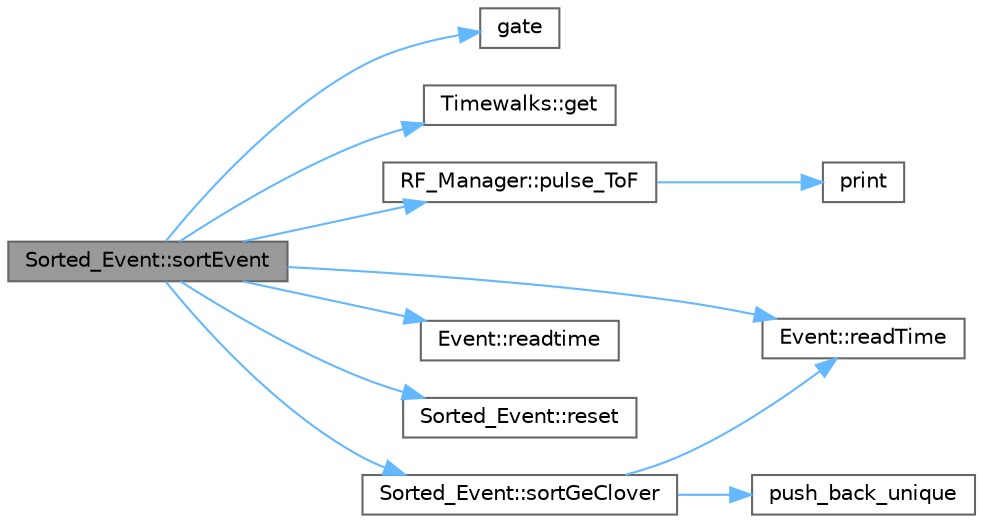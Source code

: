 digraph "Sorted_Event::sortEvent"
{
 // LATEX_PDF_SIZE
  bgcolor="transparent";
  edge [fontname=Helvetica,fontsize=10,labelfontname=Helvetica,labelfontsize=10];
  node [fontname=Helvetica,fontsize=10,shape=box,height=0.2,width=0.4];
  rankdir="LR";
  Node1 [id="Node000001",label="Sorted_Event::sortEvent",height=0.2,width=0.4,color="gray40", fillcolor="grey60", style="filled", fontcolor="black",tooltip=" "];
  Node1 -> Node2 [id="edge1_Node000001_Node000002",color="steelblue1",style="solid",tooltip=" "];
  Node2 [id="Node000002",label="gate",height=0.2,width=0.4,color="grey40", fillcolor="white", style="filled",URL="$utils_8hpp.html#a8db3ececa8e6fbc837462d217dbbdf62",tooltip=" "];
  Node1 -> Node3 [id="edge2_Node000001_Node000003",color="steelblue1",style="solid",tooltip=" "];
  Node3 [id="Node000003",label="Timewalks::get",height=0.2,width=0.4,color="grey40", fillcolor="white", style="filled",URL="$class_timewalks.html#a112f6d6cfc2b1a3de2f1f148141a3892",tooltip=" "];
  Node1 -> Node4 [id="edge3_Node000001_Node000004",color="steelblue1",style="solid",tooltip=" "];
  Node4 [id="Node000004",label="RF_Manager::pulse_ToF",height=0.2,width=0.4,color="grey40", fillcolor="white", style="filled",URL="$class_r_f___manager.html#a63ac5b91283369764fbe1029c5f296c1",tooltip=" "];
  Node4 -> Node5 [id="edge4_Node000004_Node000005",color="steelblue1",style="solid",tooltip=" "];
  Node5 [id="Node000005",label="print",height=0.2,width=0.4,color="grey40", fillcolor="white", style="filled",URL="$print_8hpp.html#aaa2383e8fc7f8fa546f4376e1dd4c9b7",tooltip=" "];
  Node1 -> Node6 [id="edge5_Node000001_Node000006",color="steelblue1",style="solid",tooltip=" "];
  Node6 [id="Node000006",label="Event::readTime",height=0.2,width=0.4,color="grey40", fillcolor="white", style="filled",URL="$class_event.html#a76c7b215dda4a3111e33494de83758ee",tooltip=" "];
  Node1 -> Node7 [id="edge6_Node000001_Node000007",color="steelblue1",style="solid",tooltip=" "];
  Node7 [id="Node000007",label="Event::readtime",height=0.2,width=0.4,color="grey40", fillcolor="white", style="filled",URL="$class_event.html#a31c804764f752337e7a2f2cef0e64c2f",tooltip=" "];
  Node1 -> Node8 [id="edge7_Node000001_Node000008",color="steelblue1",style="solid",tooltip=" "];
  Node8 [id="Node000008",label="Sorted_Event::reset",height=0.2,width=0.4,color="grey40", fillcolor="white", style="filled",URL="$class_sorted___event.html#a9d502b0a90b38c3a02d1d12e19818231",tooltip=" "];
  Node1 -> Node9 [id="edge8_Node000001_Node000009",color="steelblue1",style="solid",tooltip=" "];
  Node9 [id="Node000009",label="Sorted_Event::sortGeClover",height=0.2,width=0.4,color="grey40", fillcolor="white", style="filled",URL="$class_sorted___event.html#a868a20701f8be649bbaf0a0366c378d0",tooltip=" "];
  Node9 -> Node10 [id="edge9_Node000009_Node000010",color="steelblue1",style="solid",tooltip=" "];
  Node10 [id="Node000010",label="push_back_unique",height=0.2,width=0.4,color="grey40", fillcolor="white", style="filled",URL="$vector__functions_8hpp.html#a0714a23fb316299fdee1e44d9f46343b",tooltip=" "];
  Node9 -> Node6 [id="edge10_Node000009_Node000006",color="steelblue1",style="solid",tooltip=" "];
}
